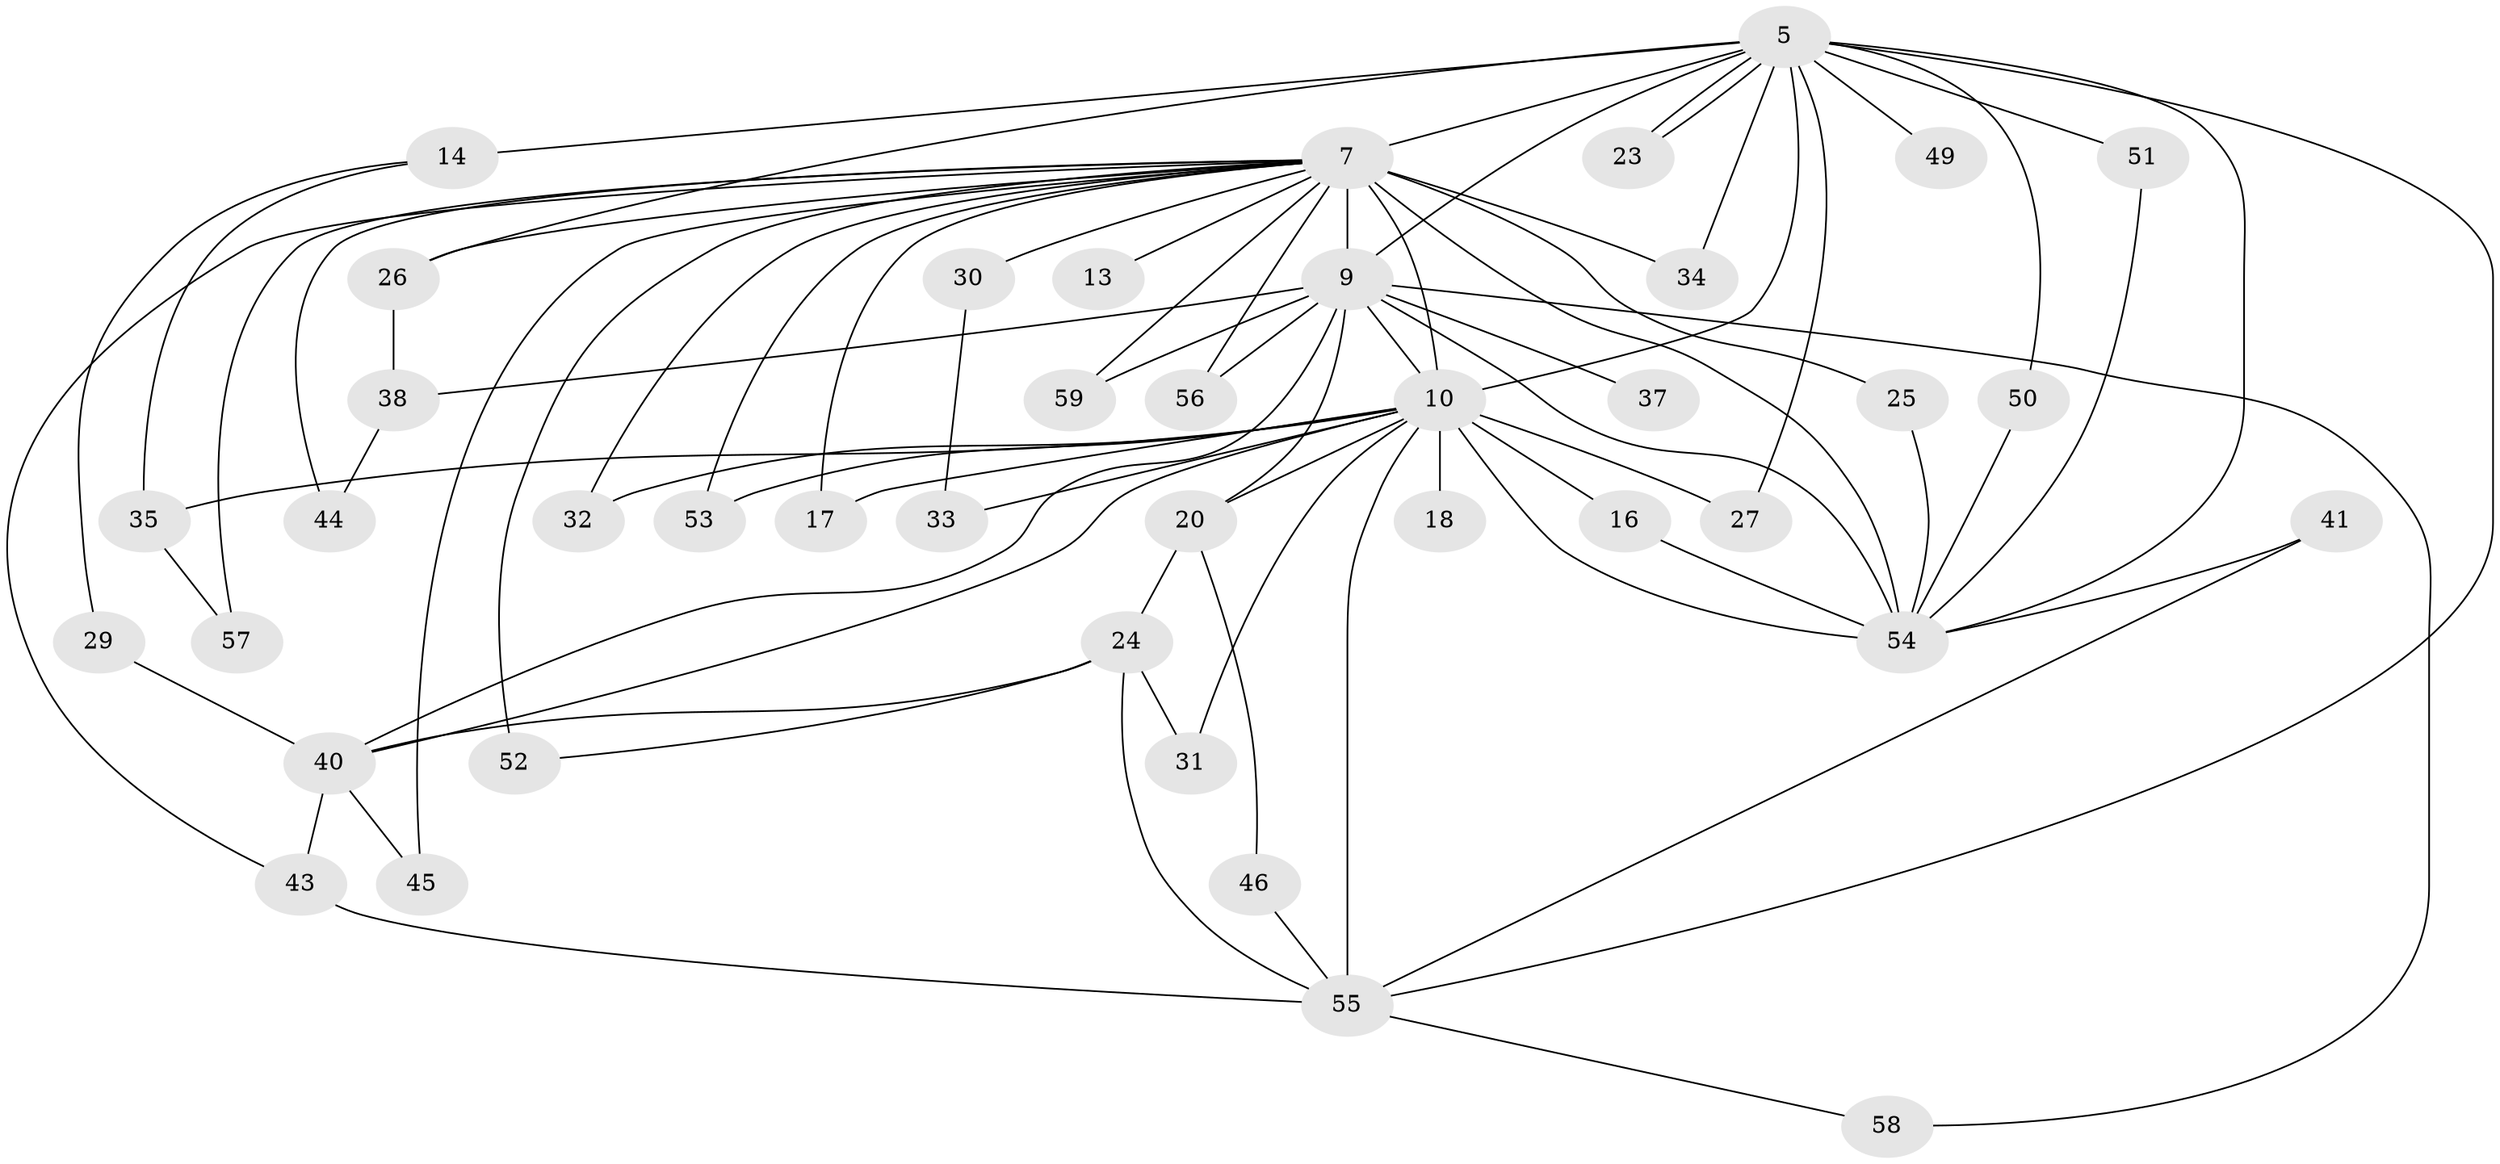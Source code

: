 // original degree distribution, {13: 0.03389830508474576, 14: 0.01694915254237288, 15: 0.01694915254237288, 11: 0.01694915254237288, 17: 0.05084745762711865, 20: 0.03389830508474576, 6: 0.01694915254237288, 3: 0.22033898305084745, 2: 0.4915254237288136, 4: 0.06779661016949153, 5: 0.03389830508474576}
// Generated by graph-tools (version 1.1) at 2025/47/03/04/25 21:47:03]
// undirected, 41 vertices, 78 edges
graph export_dot {
graph [start="1"]
  node [color=gray90,style=filled];
  5 [super="+2"];
  7 [super="+6"];
  9 [super="+3"];
  10 [super="+8"];
  13;
  14;
  16;
  17;
  18;
  20;
  23;
  24;
  25;
  26;
  27;
  29;
  30;
  31;
  32;
  33;
  34;
  35;
  37;
  38;
  40 [super="+36+22"];
  41;
  43 [super="+21"];
  44;
  45;
  46;
  49 [super="+39"];
  50;
  51;
  52 [super="+28"];
  53 [super="+48"];
  54 [super="+12+4"];
  55 [super="+11+19"];
  56 [super="+42"];
  57 [super="+47"];
  58;
  59 [super="+15"];
  5 -- 7 [weight=4];
  5 -- 9 [weight=4];
  5 -- 10 [weight=4];
  5 -- 14 [weight=2];
  5 -- 23;
  5 -- 23;
  5 -- 27;
  5 -- 34;
  5 -- 50;
  5 -- 51;
  5 -- 49 [weight=3];
  5 -- 26;
  5 -- 55;
  5 -- 54 [weight=4];
  7 -- 9 [weight=4];
  7 -- 10 [weight=4];
  7 -- 26;
  7 -- 32;
  7 -- 44;
  7 -- 45;
  7 -- 52 [weight=2];
  7 -- 53 [weight=2];
  7 -- 56 [weight=2];
  7 -- 34;
  7 -- 13;
  7 -- 17;
  7 -- 25;
  7 -- 59;
  7 -- 30;
  7 -- 57 [weight=2];
  7 -- 54 [weight=5];
  7 -- 43;
  9 -- 10 [weight=4];
  9 -- 20;
  9 -- 37 [weight=2];
  9 -- 38;
  9 -- 58;
  9 -- 59 [weight=2];
  9 -- 56;
  9 -- 54 [weight=4];
  9 -- 40 [weight=2];
  10 -- 16;
  10 -- 17;
  10 -- 18 [weight=2];
  10 -- 31;
  10 -- 32;
  10 -- 33;
  10 -- 35;
  10 -- 20;
  10 -- 55 [weight=3];
  10 -- 27;
  10 -- 53;
  10 -- 54 [weight=5];
  10 -- 40;
  14 -- 29;
  14 -- 35;
  16 -- 54;
  20 -- 24;
  20 -- 46;
  24 -- 31;
  24 -- 52;
  24 -- 55;
  24 -- 40;
  25 -- 54;
  26 -- 38;
  29 -- 40;
  30 -- 33;
  35 -- 57;
  38 -- 44;
  40 -- 43;
  40 -- 45;
  41 -- 55;
  41 -- 54;
  43 -- 55;
  46 -- 55;
  50 -- 54;
  51 -- 54;
  55 -- 58;
}
